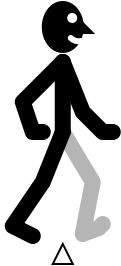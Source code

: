<?xml version="1.0" encoding="UTF-8"?>
<dia:diagram xmlns:dia="http://www.lysator.liu.se/~alla/dia/">
  <dia:layer name="Segundo plano" visible="true" connectable="true" active="true">
    <dia:object type="Standard - PolyLine" version="0" id="O0">
      <dia:attribute name="obj_pos">
        <dia:point val="29.6,19"/>
      </dia:attribute>
      <dia:attribute name="obj_bb">
        <dia:rectangle val="29.051,18.451;32.166,24.725"/>
      </dia:attribute>
      <dia:attribute name="poly_points">
        <dia:point val="29.6,19"/>
        <dia:point val="31.1,21.5"/>
        <dia:point val="30.6,24.1"/>
        <dia:point val="31.4,23.8"/>
        <dia:point val="31.6,23.6"/>
      </dia:attribute>
      <dia:attribute name="line_color">
        <dia:color val="#b5b5b5ff"/>
      </dia:attribute>
      <dia:attribute name="line_width">
        <dia:real val="0.8"/>
      </dia:attribute>
      <dia:attribute name="line_join">
        <dia:enum val="1"/>
      </dia:attribute>
      <dia:attribute name="line_caps">
        <dia:enum val="1"/>
      </dia:attribute>
    </dia:object>
    <dia:object type="Standard - PolyLine" version="0" id="O1">
      <dia:attribute name="obj_pos">
        <dia:point val="29.6,19"/>
      </dia:attribute>
      <dia:attribute name="obj_bb">
        <dia:rectangle val="26.512,18.48;30.12,24.737"/>
      </dia:attribute>
      <dia:attribute name="poly_points">
        <dia:point val="29.6,19"/>
        <dia:point val="28.6,21.5"/>
        <dia:point val="27.1,23.7"/>
        <dia:point val="28.1,24.2"/>
      </dia:attribute>
      <dia:attribute name="line_width">
        <dia:real val="0.8"/>
      </dia:attribute>
      <dia:attribute name="line_join">
        <dia:enum val="1"/>
      </dia:attribute>
      <dia:attribute name="line_caps">
        <dia:enum val="1"/>
      </dia:attribute>
    </dia:object>
    <dia:object type="Standard - PolyLine" version="0" id="O2">
      <dia:attribute name="obj_pos">
        <dia:point val="29.6,15.5"/>
      </dia:attribute>
      <dia:attribute name="obj_bb">
        <dia:rectangle val="29.2,15.1;30,19.4"/>
      </dia:attribute>
      <dia:attribute name="poly_points">
        <dia:point val="29.6,15.5"/>
        <dia:point val="29.6,19"/>
      </dia:attribute>
      <dia:attribute name="line_width">
        <dia:real val="0.8"/>
      </dia:attribute>
      <dia:attribute name="line_join">
        <dia:enum val="1"/>
      </dia:attribute>
      <dia:attribute name="line_caps">
        <dia:enum val="1"/>
      </dia:attribute>
    </dia:object>
    <dia:object type="Standard - PolyLine" version="0" id="O3">
      <dia:attribute name="obj_pos">
        <dia:point val="29.6,15.5"/>
      </dia:attribute>
      <dia:attribute name="obj_bb">
        <dia:rectangle val="29.08,14.98;32.5,19.4"/>
      </dia:attribute>
      <dia:attribute name="poly_points">
        <dia:point val="29.6,15.5"/>
        <dia:point val="30.6,18"/>
        <dia:point val="31.6,19"/>
        <dia:point val="32.1,19"/>
      </dia:attribute>
      <dia:attribute name="line_width">
        <dia:real val="0.8"/>
      </dia:attribute>
      <dia:attribute name="line_join">
        <dia:enum val="1"/>
      </dia:attribute>
      <dia:attribute name="line_caps">
        <dia:enum val="1"/>
      </dia:attribute>
    </dia:object>
    <dia:object type="Standard - PolyLine" version="0" id="O4">
      <dia:attribute name="obj_pos">
        <dia:point val="29.6,15.5"/>
      </dia:attribute>
      <dia:attribute name="obj_bb">
        <dia:rectangle val="27.142,14.934;30.166,19.4"/>
      </dia:attribute>
      <dia:attribute name="poly_points">
        <dia:point val="29.6,15.5"/>
        <dia:point val="27.6,17.5"/>
        <dia:point val="28.1,19"/>
        <dia:point val="28.6,19"/>
      </dia:attribute>
      <dia:attribute name="line_width">
        <dia:real val="0.8"/>
      </dia:attribute>
      <dia:attribute name="line_join">
        <dia:enum val="1"/>
      </dia:attribute>
      <dia:attribute name="line_caps">
        <dia:enum val="1"/>
      </dia:attribute>
    </dia:object>
    <dia:object type="Standard - Polygon" version="0" id="O5">
      <dia:attribute name="obj_pos">
        <dia:point val="29.6,24.6"/>
      </dia:attribute>
      <dia:attribute name="obj_bb">
        <dia:rectangle val="29.019,24.488;30.181,25.65"/>
      </dia:attribute>
      <dia:attribute name="poly_points">
        <dia:point val="29.6,24.6"/>
        <dia:point val="30.1,25.6"/>
        <dia:point val="29.1,25.6"/>
      </dia:attribute>
      <dia:attribute name="show_background">
        <dia:boolean val="false"/>
      </dia:attribute>
    </dia:object>
    <dia:group>
      <dia:attribute name="meta">
        <dia:composite type="dict"/>
      </dia:attribute>
      <dia:attribute name="matrix"/>
      <dia:group>
        <dia:attribute name="meta">
          <dia:composite type="dict"/>
        </dia:attribute>
        <dia:attribute name="matrix"/>
        <dia:object type="Standard - Ellipse" version="0" id="O6">
          <dia:attribute name="obj_pos">
            <dia:point val="28.6,12.5"/>
          </dia:attribute>
          <dia:attribute name="obj_bb">
            <dia:rectangle val="28.55,12.45;30.65,15.05"/>
          </dia:attribute>
          <dia:attribute name="elem_corner">
            <dia:point val="28.6,12.5"/>
          </dia:attribute>
          <dia:attribute name="elem_width">
            <dia:real val="2"/>
          </dia:attribute>
          <dia:attribute name="elem_height">
            <dia:real val="2.5"/>
          </dia:attribute>
          <dia:attribute name="border_width">
            <dia:real val="0.1"/>
          </dia:attribute>
          <dia:attribute name="inner_color">
            <dia:color val="#000000ff"/>
          </dia:attribute>
        </dia:object>
        <dia:object type="Standard - Polygon" version="0" id="O7">
          <dia:attribute name="obj_pos">
            <dia:point val="30.6,13.55"/>
          </dia:attribute>
          <dia:attribute name="obj_bb">
            <dia:rectangle val="30.55,13.429;31.221,14.1"/>
          </dia:attribute>
          <dia:attribute name="poly_points">
            <dia:point val="30.6,13.55"/>
            <dia:point val="31.1,14.05"/>
            <dia:point val="30.6,14.05"/>
          </dia:attribute>
          <dia:attribute name="inner_color">
            <dia:color val="#000000ff"/>
          </dia:attribute>
          <dia:attribute name="show_background">
            <dia:boolean val="true"/>
          </dia:attribute>
        </dia:object>
      </dia:group>
      <dia:object type="Standard - Ellipse" version="0" id="O8">
        <dia:attribute name="obj_pos">
          <dia:point val="29.772,13"/>
        </dia:attribute>
        <dia:attribute name="obj_bb">
          <dia:rectangle val="29.722,12.95;30.422,13.65"/>
        </dia:attribute>
        <dia:attribute name="elem_corner">
          <dia:point val="29.772,13"/>
        </dia:attribute>
        <dia:attribute name="elem_width">
          <dia:real val="0.6"/>
        </dia:attribute>
        <dia:attribute name="elem_height">
          <dia:real val="0.6"/>
        </dia:attribute>
      </dia:object>
      <dia:object type="Standard - BezierLine" version="0" id="O9">
        <dia:attribute name="obj_pos">
          <dia:point val="30,14.3"/>
        </dia:attribute>
        <dia:attribute name="obj_bb">
          <dia:rectangle val="29.788,14.088;30.682,14.632"/>
        </dia:attribute>
        <dia:attribute name="bez_points">
          <dia:point val="30,14.3"/>
          <dia:point val="30.1,14.4"/>
          <dia:point val="30.3,14.5"/>
          <dia:point val="30.5,14.45"/>
        </dia:attribute>
        <dia:attribute name="corner_types">
          <dia:enum val="0"/>
          <dia:enum val="0"/>
        </dia:attribute>
        <dia:attribute name="line_color">
          <dia:color val="#ffffffff"/>
        </dia:attribute>
        <dia:attribute name="line_width">
          <dia:real val="0.3"/>
        </dia:attribute>
        <dia:attribute name="line_join">
          <dia:enum val="1"/>
        </dia:attribute>
        <dia:attribute name="line_caps">
          <dia:enum val="1"/>
        </dia:attribute>
      </dia:object>
    </dia:group>
  </dia:layer>
</dia:diagram>
